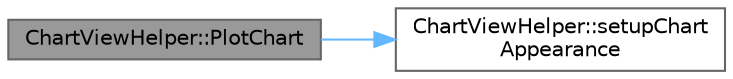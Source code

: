 digraph "ChartViewHelper::PlotChart"
{
 // LATEX_PDF_SIZE
  bgcolor="transparent";
  edge [fontname=Helvetica,fontsize=10,labelfontname=Helvetica,labelfontsize=10];
  node [fontname=Helvetica,fontsize=10,shape=box,height=0.2,width=0.4];
  rankdir="LR";
  Node1 [id="Node000001",label="ChartViewHelper::PlotChart",height=0.2,width=0.4,color="gray40", fillcolor="grey60", style="filled", fontcolor="black",tooltip="نمایش داده‌ها ورودی"];
  Node1 -> Node2 [id="edge1_Node000001_Node000002",color="steelblue1",style="solid",tooltip=" "];
  Node2 [id="Node000002",label="ChartViewHelper::setupChart\lAppearance",height=0.2,width=0.4,color="grey40", fillcolor="white", style="filled",URL="$class_chart_view_helper.html#a6dc5562d8e7d51aa481f4b7543c8abc1",tooltip="تنظیم ظاهر و ویژگی‌های پایه نمودار"];
}
